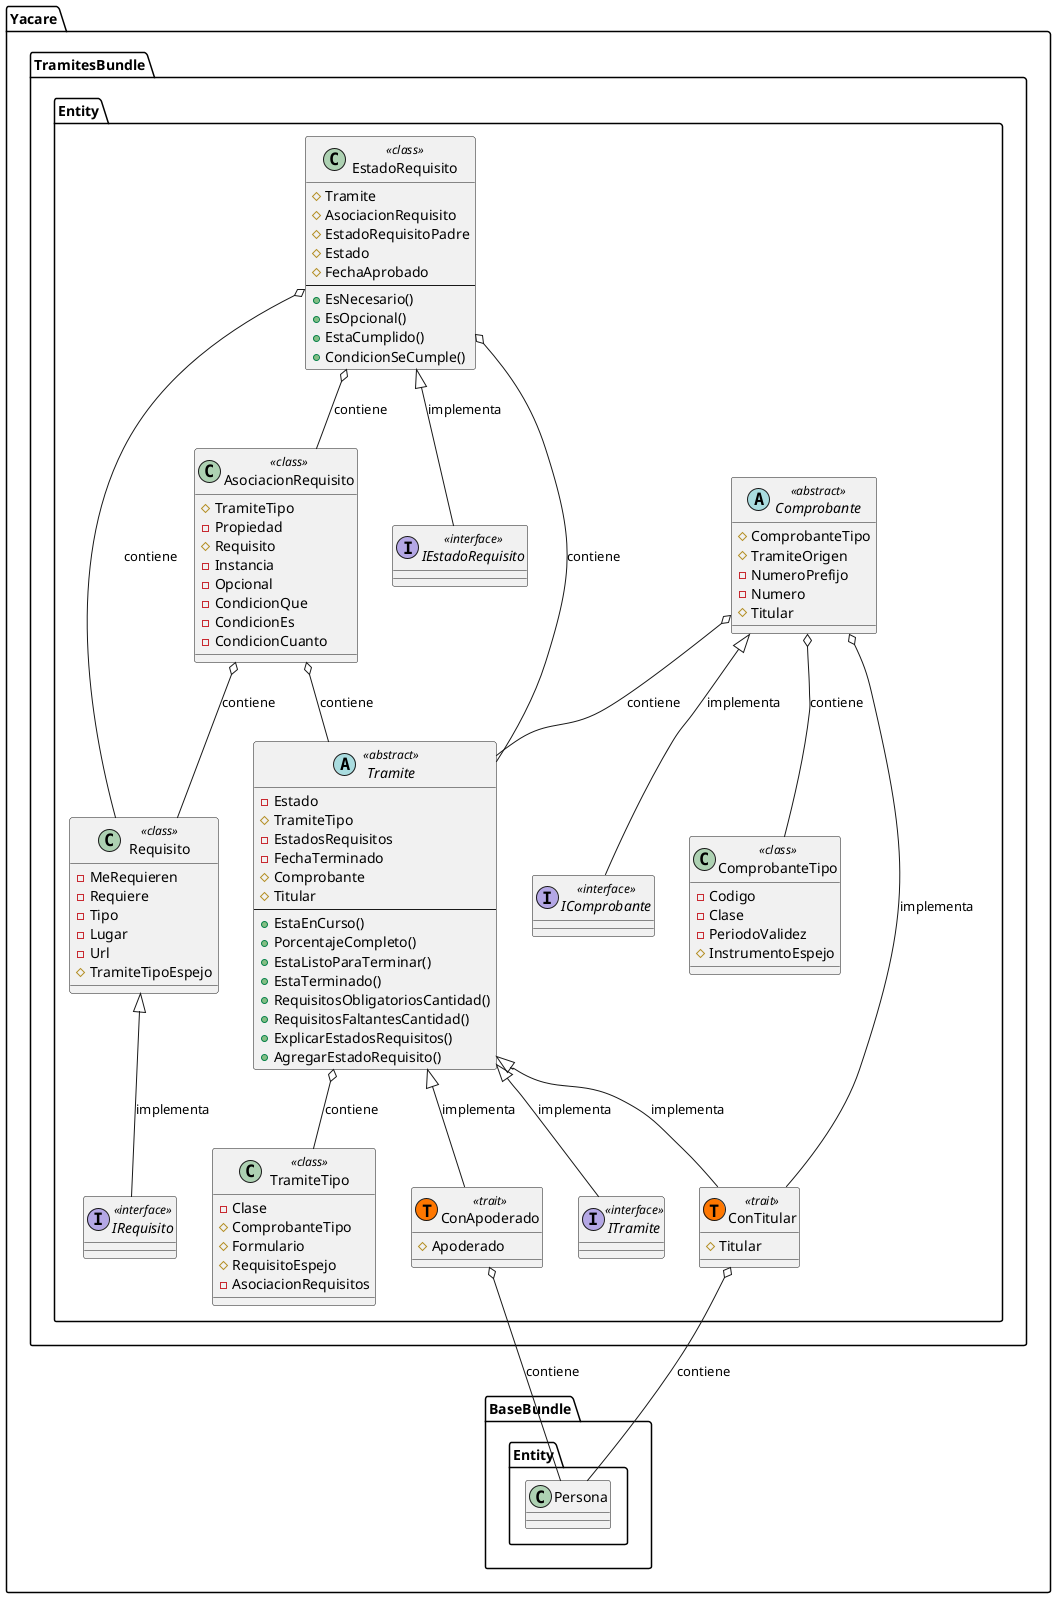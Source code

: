 @startuml
namespace Yacare.TramitesBundle.Entity  {
	class ComprobanteTipo << class >> {
		-Codigo
		-Clase
		-PeriodoValidez
		#InstrumentoEspejo
	}
	class Requisito << class >> {
		-MeRequieren
		-Requiere
		-Tipo
		-Lugar
		-Url
		#TramiteTipoEspejo
	}
	interface IEstadoRequisito << interface >> {
	}
	interface IRequisito << interface >> {
	}
	class TramiteTipo << class >> {
		-Clase
		#ComprobanteTipo
		#Formulario
		#RequisitoEspejo
		-AsociacionRequisitos
	}
	class EstadoRequisito << class >> {
		#Tramite
		#AsociacionRequisito
		#EstadoRequisitoPadre
		#Estado
		#FechaAprobado
		--
		+EsNecesario()
		+EsOpcional()
		+EstaCumplido()
		+CondicionSeCumple()
	}
	class AsociacionRequisito << class >> {
		#TramiteTipo
		-Propiedad
		#Requisito
		-Instancia
		-Opcional
		-CondicionQue
		-CondicionEs
		-CondicionCuanto
	}
	abstract Tramite << abstract >> {
		-Estado
		#TramiteTipo
		-EstadosRequisitos
		-FechaTerminado
		#Comprobante
		#Titular
		--
		+EstaEnCurso()
		+PorcentajeCompleto()
		+EstaListoParaTerminar()
		+EstaTerminado()
		+RequisitosObligatoriosCantidad()
		+RequisitosFaltantesCantidad()
		+ExplicarEstadosRequisitos()
		+AgregarEstadoRequisito()
	}
	interface ITramite << interface >> {
	}
	interface IComprobante << interface >> {
	}
	abstract Comprobante << abstract >> {
		#ComprobanteTipo
		#TramiteOrigen
		-NumeroPrefijo
		-Numero
		#Titular
	}
	class ConApoderado << (T,#FF7700) trait >> {
		#Apoderado
	}
	class ConTitular << (T,#FF7700) trait >> {
		#Titular
	}
	
	Requisito <|-- IRequisito  : implementa
	
	Comprobante <|-- IComprobante  : implementa
	Comprobante o-- ConTitular  : implementa
	Comprobante o-- ComprobanteTipo  : contiene
	Comprobante o-- Tramite  : contiene
	
	Tramite <|-- ITramite  : implementa
	Tramite <|-- ConApoderado  : implementa
	Tramite <|-- ConTitular  : implementa
	Tramite o-- TramiteTipo  : contiene
	
	EstadoRequisito <|-- IEstadoRequisito  : implementa
	EstadoRequisito o-- AsociacionRequisito : contiene
	EstadoRequisito o-- Tramite : contiene
	EstadoRequisito o-- Requisito : contiene
	
	AsociacionRequisito o-- Tramite : contiene
	AsociacionRequisito o-- Requisito : contiene
	
	ConTitular o-- Yacare.BaseBundle.Entity.Persona : contiene
	ConApoderado o-- Yacare.BaseBundle.Entity.Persona : contiene
}
@enduml

